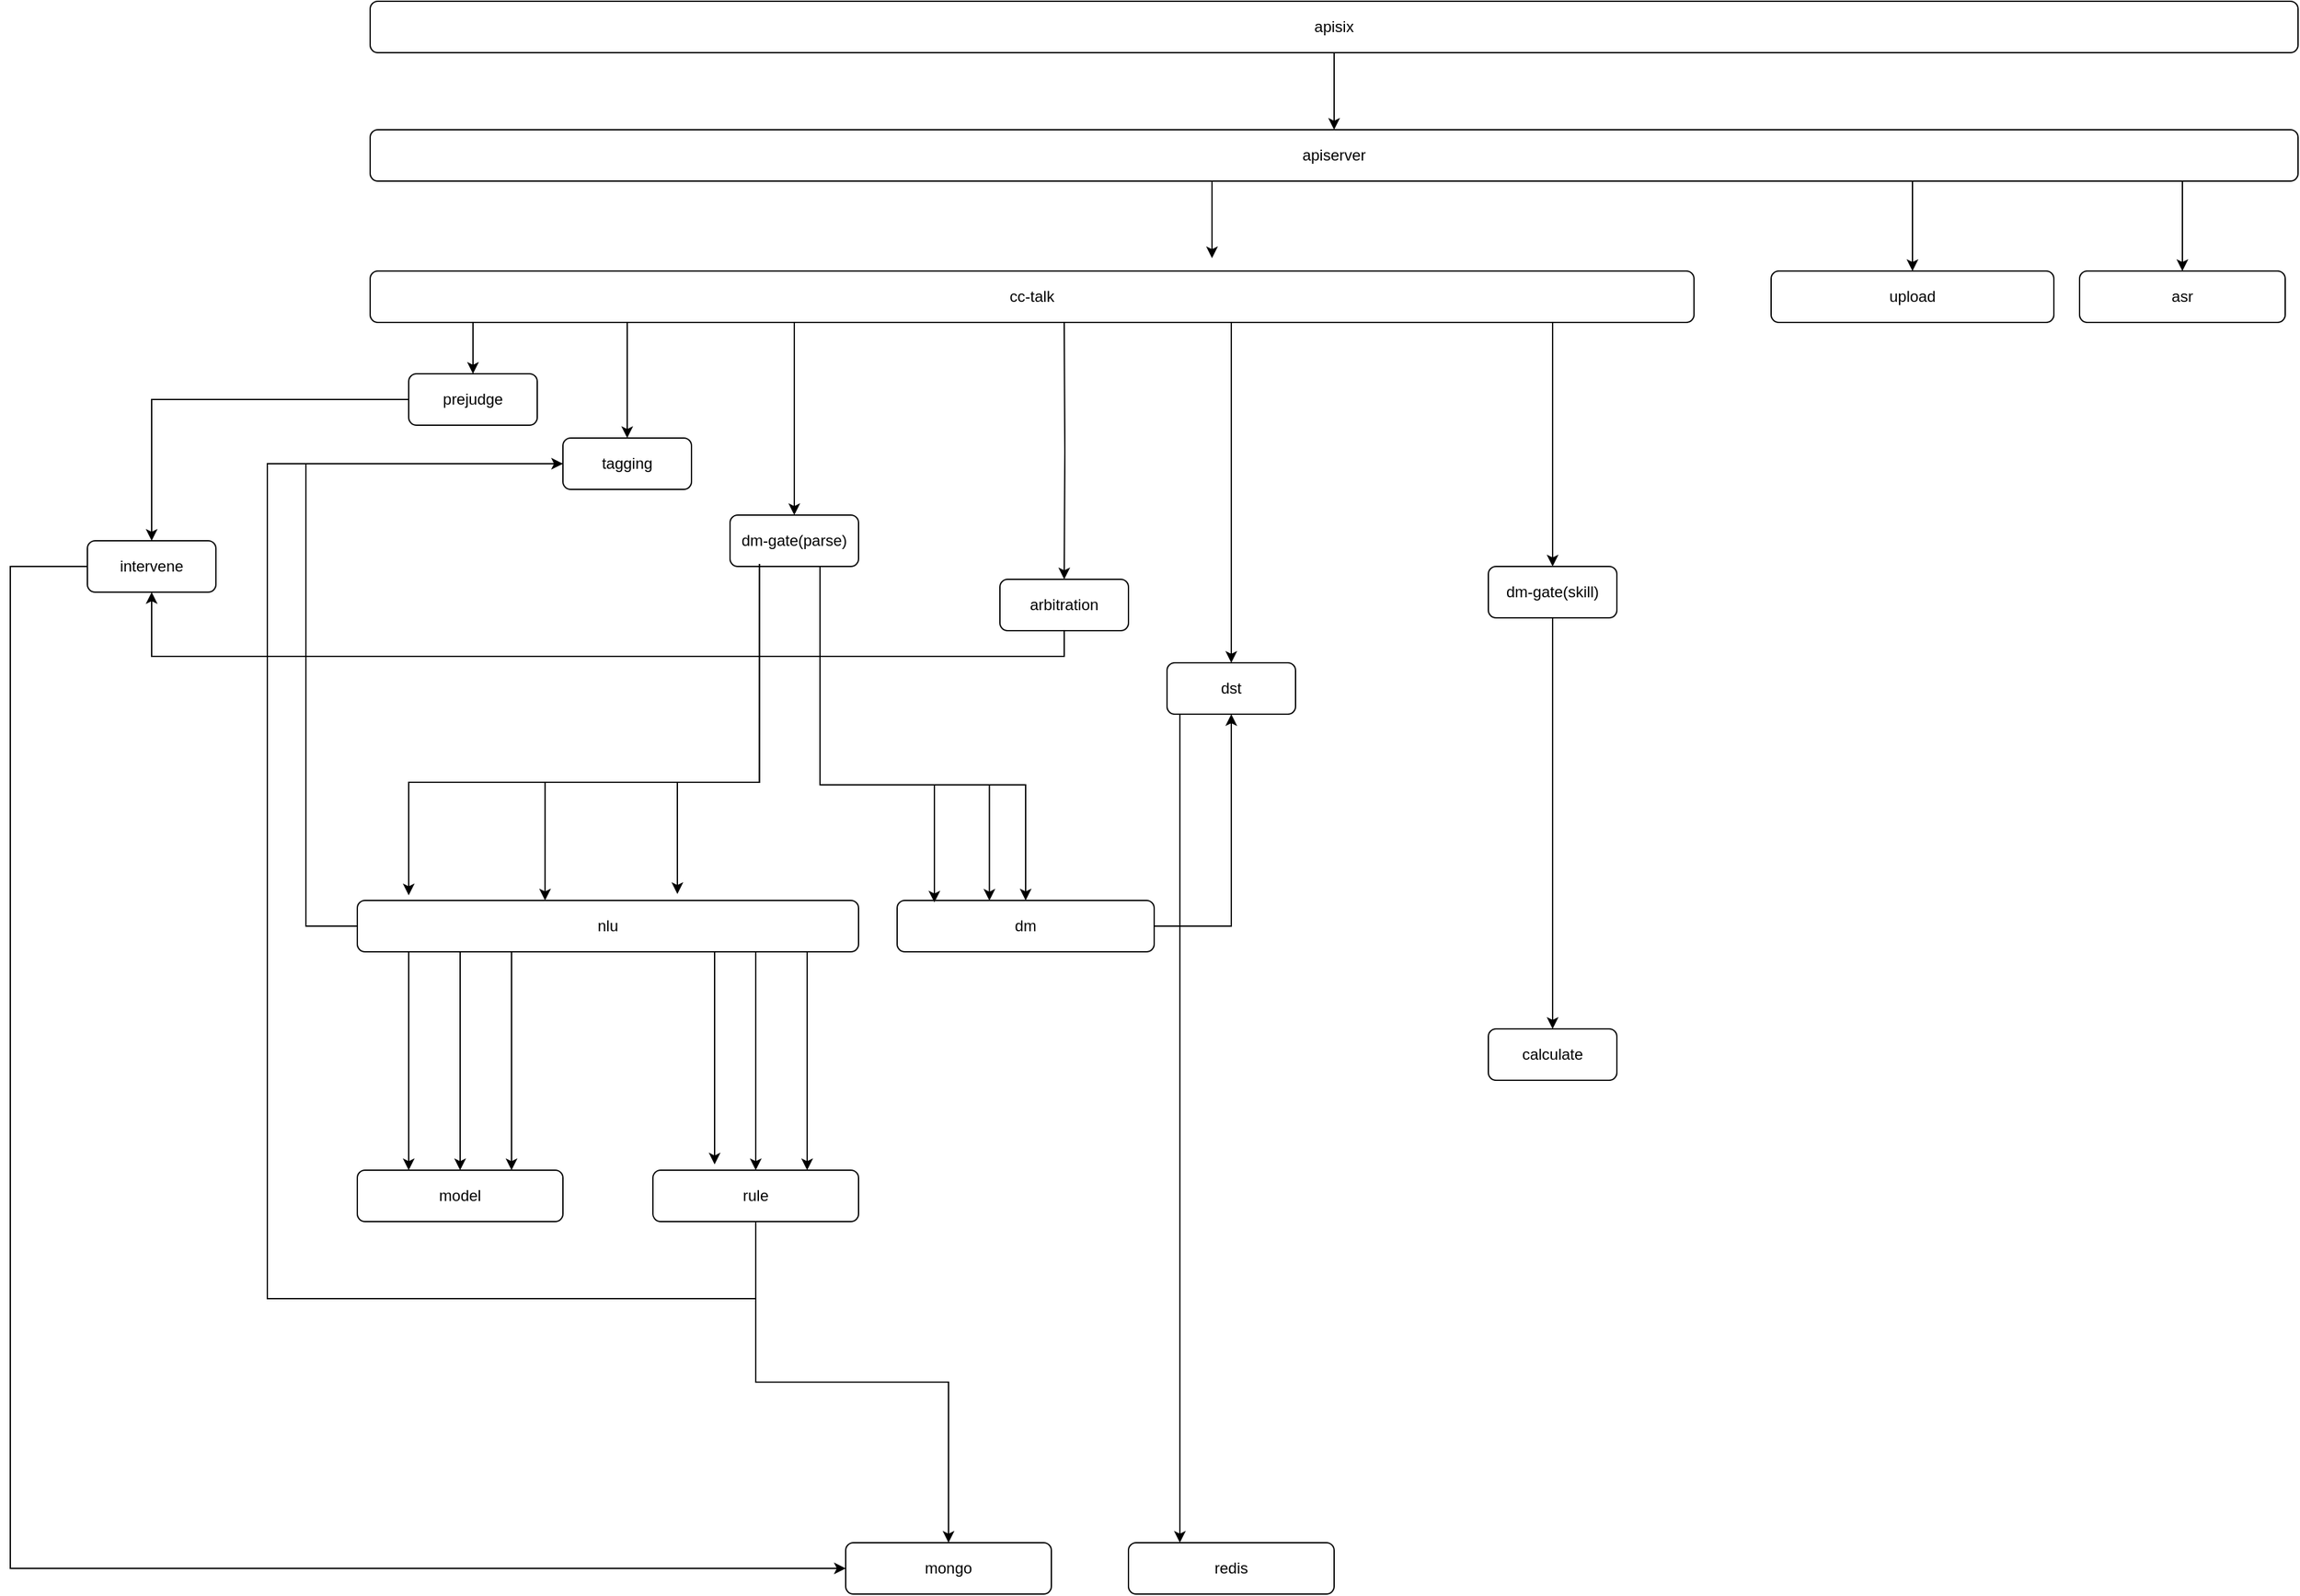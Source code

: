 <mxfile version="24.2.1" type="github">
  <diagram name="第 1 页" id="iETWQEZDQmNM6iryeSqC">
    <mxGraphModel dx="2876" dy="1087" grid="1" gridSize="10" guides="1" tooltips="1" connect="1" arrows="1" fold="1" page="1" pageScale="1" pageWidth="827" pageHeight="1169" math="0" shadow="0">
      <root>
        <mxCell id="0" />
        <mxCell id="1" parent="0" />
        <mxCell id="LccmeJerp7SuD0C8KK6X-52" style="edgeStyle=orthogonalEdgeStyle;rounded=0;orthogonalLoop=1;jettySize=auto;html=1;" edge="1" parent="1" source="LccmeJerp7SuD0C8KK6X-1">
          <mxGeometry relative="1" as="geometry">
            <mxPoint x="665" y="230" as="targetPoint" />
            <Array as="points">
              <mxPoint x="665" y="190" />
              <mxPoint x="665" y="190" />
            </Array>
          </mxGeometry>
        </mxCell>
        <mxCell id="LccmeJerp7SuD0C8KK6X-60" style="edgeStyle=orthogonalEdgeStyle;rounded=0;orthogonalLoop=1;jettySize=auto;html=1;entryX=0.5;entryY=0;entryDx=0;entryDy=0;" edge="1" parent="1" source="LccmeJerp7SuD0C8KK6X-1" target="LccmeJerp7SuD0C8KK6X-4">
          <mxGeometry relative="1" as="geometry">
            <Array as="points">
              <mxPoint x="1210" y="190" />
              <mxPoint x="1210" y="190" />
            </Array>
          </mxGeometry>
        </mxCell>
        <mxCell id="LccmeJerp7SuD0C8KK6X-62" style="edgeStyle=orthogonalEdgeStyle;rounded=0;orthogonalLoop=1;jettySize=auto;html=1;entryX=0.5;entryY=0;entryDx=0;entryDy=0;" edge="1" parent="1" source="LccmeJerp7SuD0C8KK6X-1" target="LccmeJerp7SuD0C8KK6X-61">
          <mxGeometry relative="1" as="geometry">
            <Array as="points">
              <mxPoint x="1420" y="190" />
              <mxPoint x="1420" y="190" />
            </Array>
          </mxGeometry>
        </mxCell>
        <mxCell id="LccmeJerp7SuD0C8KK6X-1" value="apiserver" style="rounded=1;whiteSpace=wrap;html=1;" vertex="1" parent="1">
          <mxGeometry x="10" y="130" width="1500" height="40" as="geometry" />
        </mxCell>
        <mxCell id="LccmeJerp7SuD0C8KK6X-51" style="edgeStyle=orthogonalEdgeStyle;rounded=0;orthogonalLoop=1;jettySize=auto;html=1;entryX=0.5;entryY=0;entryDx=0;entryDy=0;" edge="1" parent="1" source="LccmeJerp7SuD0C8KK6X-2" target="LccmeJerp7SuD0C8KK6X-1">
          <mxGeometry relative="1" as="geometry" />
        </mxCell>
        <mxCell id="LccmeJerp7SuD0C8KK6X-2" value="apisix" style="rounded=1;whiteSpace=wrap;html=1;" vertex="1" parent="1">
          <mxGeometry x="10" y="30" width="1500" height="40" as="geometry" />
        </mxCell>
        <mxCell id="LccmeJerp7SuD0C8KK6X-19" style="edgeStyle=orthogonalEdgeStyle;rounded=0;orthogonalLoop=1;jettySize=auto;html=1;entryX=0.5;entryY=0;entryDx=0;entryDy=0;exitX=0.073;exitY=1;exitDx=0;exitDy=0;exitPerimeter=0;" edge="1" parent="1" source="LccmeJerp7SuD0C8KK6X-3" target="LccmeJerp7SuD0C8KK6X-5">
          <mxGeometry relative="1" as="geometry">
            <Array as="points">
              <mxPoint x="90" y="280" />
            </Array>
          </mxGeometry>
        </mxCell>
        <mxCell id="LccmeJerp7SuD0C8KK6X-20" style="edgeStyle=orthogonalEdgeStyle;rounded=0;orthogonalLoop=1;jettySize=auto;html=1;entryX=0.5;entryY=0;entryDx=0;entryDy=0;" edge="1" parent="1" source="LccmeJerp7SuD0C8KK6X-3" target="LccmeJerp7SuD0C8KK6X-6">
          <mxGeometry relative="1" as="geometry">
            <Array as="points">
              <mxPoint x="340" y="400" />
              <mxPoint x="340" y="400" />
            </Array>
          </mxGeometry>
        </mxCell>
        <mxCell id="LccmeJerp7SuD0C8KK6X-25" style="edgeStyle=orthogonalEdgeStyle;rounded=0;orthogonalLoop=1;jettySize=auto;html=1;entryX=0.5;entryY=0;entryDx=0;entryDy=0;" edge="1" parent="1" target="LccmeJerp7SuD0C8KK6X-23">
          <mxGeometry relative="1" as="geometry">
            <mxPoint x="930" y="280" as="sourcePoint" />
            <Array as="points">
              <mxPoint x="930" y="320" />
              <mxPoint x="930" y="320" />
            </Array>
          </mxGeometry>
        </mxCell>
        <mxCell id="LccmeJerp7SuD0C8KK6X-31" style="edgeStyle=orthogonalEdgeStyle;rounded=0;orthogonalLoop=1;jettySize=auto;html=1;entryX=0.5;entryY=0;entryDx=0;entryDy=0;" edge="1" parent="1" source="LccmeJerp7SuD0C8KK6X-3" target="LccmeJerp7SuD0C8KK6X-30">
          <mxGeometry relative="1" as="geometry">
            <Array as="points">
              <mxPoint x="210" y="310" />
              <mxPoint x="210" y="310" />
            </Array>
          </mxGeometry>
        </mxCell>
        <mxCell id="LccmeJerp7SuD0C8KK6X-48" style="edgeStyle=orthogonalEdgeStyle;rounded=0;orthogonalLoop=1;jettySize=auto;html=1;entryX=0.5;entryY=0;entryDx=0;entryDy=0;" edge="1" parent="1" source="LccmeJerp7SuD0C8KK6X-3" target="LccmeJerp7SuD0C8KK6X-8">
          <mxGeometry relative="1" as="geometry">
            <Array as="points">
              <mxPoint x="680" y="340" />
              <mxPoint x="680" y="340" />
            </Array>
          </mxGeometry>
        </mxCell>
        <mxCell id="LccmeJerp7SuD0C8KK6X-49" style="edgeStyle=orthogonalEdgeStyle;rounded=0;orthogonalLoop=1;jettySize=auto;html=1;entryX=0.5;entryY=0;entryDx=0;entryDy=0;" edge="1" parent="1" target="LccmeJerp7SuD0C8KK6X-7">
          <mxGeometry relative="1" as="geometry">
            <mxPoint x="550" y="280" as="sourcePoint" />
          </mxGeometry>
        </mxCell>
        <mxCell id="LccmeJerp7SuD0C8KK6X-3" value="cc-talk" style="rounded=1;whiteSpace=wrap;html=1;" vertex="1" parent="1">
          <mxGeometry x="10" y="240" width="1030" height="40" as="geometry" />
        </mxCell>
        <mxCell id="LccmeJerp7SuD0C8KK6X-4" value="upload" style="rounded=1;whiteSpace=wrap;html=1;" vertex="1" parent="1">
          <mxGeometry x="1100" y="240" width="220" height="40" as="geometry" />
        </mxCell>
        <mxCell id="LccmeJerp7SuD0C8KK6X-54" style="edgeStyle=orthogonalEdgeStyle;rounded=0;orthogonalLoop=1;jettySize=auto;html=1;entryX=0.5;entryY=0;entryDx=0;entryDy=0;" edge="1" parent="1" source="LccmeJerp7SuD0C8KK6X-5" target="LccmeJerp7SuD0C8KK6X-53">
          <mxGeometry relative="1" as="geometry" />
        </mxCell>
        <mxCell id="LccmeJerp7SuD0C8KK6X-5" value="prejudge" style="rounded=1;whiteSpace=wrap;html=1;" vertex="1" parent="1">
          <mxGeometry x="40" y="320" width="100" height="40" as="geometry" />
        </mxCell>
        <mxCell id="LccmeJerp7SuD0C8KK6X-59" style="edgeStyle=orthogonalEdgeStyle;rounded=0;orthogonalLoop=1;jettySize=auto;html=1;entryX=0.5;entryY=0;entryDx=0;entryDy=0;" edge="1" parent="1" source="LccmeJerp7SuD0C8KK6X-6" target="LccmeJerp7SuD0C8KK6X-17">
          <mxGeometry relative="1" as="geometry">
            <Array as="points">
              <mxPoint x="360" y="640" />
              <mxPoint x="520" y="640" />
            </Array>
          </mxGeometry>
        </mxCell>
        <mxCell id="LccmeJerp7SuD0C8KK6X-6" value="dm-gate(parse)" style="rounded=1;whiteSpace=wrap;html=1;" vertex="1" parent="1">
          <mxGeometry x="290" y="430" width="100" height="40" as="geometry" />
        </mxCell>
        <mxCell id="LccmeJerp7SuD0C8KK6X-55" style="edgeStyle=orthogonalEdgeStyle;rounded=0;orthogonalLoop=1;jettySize=auto;html=1;entryX=0.5;entryY=1;entryDx=0;entryDy=0;" edge="1" parent="1" source="LccmeJerp7SuD0C8KK6X-7" target="LccmeJerp7SuD0C8KK6X-53">
          <mxGeometry relative="1" as="geometry">
            <Array as="points">
              <mxPoint x="550" y="540" />
              <mxPoint x="-160" y="540" />
            </Array>
          </mxGeometry>
        </mxCell>
        <mxCell id="LccmeJerp7SuD0C8KK6X-7" value="arbitration" style="rounded=1;whiteSpace=wrap;html=1;" vertex="1" parent="1">
          <mxGeometry x="500" y="480" width="100" height="40" as="geometry" />
        </mxCell>
        <mxCell id="LccmeJerp7SuD0C8KK6X-46" style="edgeStyle=orthogonalEdgeStyle;rounded=0;orthogonalLoop=1;jettySize=auto;html=1;entryX=0.25;entryY=0;entryDx=0;entryDy=0;" edge="1" parent="1" source="LccmeJerp7SuD0C8KK6X-8" target="LccmeJerp7SuD0C8KK6X-44">
          <mxGeometry relative="1" as="geometry">
            <Array as="points">
              <mxPoint x="640" y="770" />
              <mxPoint x="640" y="770" />
            </Array>
          </mxGeometry>
        </mxCell>
        <mxCell id="LccmeJerp7SuD0C8KK6X-8" value="dst" style="rounded=1;whiteSpace=wrap;html=1;" vertex="1" parent="1">
          <mxGeometry x="630" y="545" width="100" height="40" as="geometry" />
        </mxCell>
        <mxCell id="LccmeJerp7SuD0C8KK6X-32" style="edgeStyle=orthogonalEdgeStyle;rounded=0;orthogonalLoop=1;jettySize=auto;html=1;entryX=0.25;entryY=0;entryDx=0;entryDy=0;" edge="1" parent="1" source="LccmeJerp7SuD0C8KK6X-9" target="LccmeJerp7SuD0C8KK6X-28">
          <mxGeometry relative="1" as="geometry">
            <Array as="points">
              <mxPoint x="40" y="810" />
              <mxPoint x="40" y="810" />
            </Array>
          </mxGeometry>
        </mxCell>
        <mxCell id="LccmeJerp7SuD0C8KK6X-33" style="edgeStyle=orthogonalEdgeStyle;rounded=0;orthogonalLoop=1;jettySize=auto;html=1;entryX=0.5;entryY=0;entryDx=0;entryDy=0;" edge="1" parent="1" source="LccmeJerp7SuD0C8KK6X-9" target="LccmeJerp7SuD0C8KK6X-28">
          <mxGeometry relative="1" as="geometry">
            <Array as="points">
              <mxPoint x="80" y="820" />
              <mxPoint x="80" y="820" />
            </Array>
          </mxGeometry>
        </mxCell>
        <mxCell id="LccmeJerp7SuD0C8KK6X-34" style="edgeStyle=orthogonalEdgeStyle;rounded=0;orthogonalLoop=1;jettySize=auto;html=1;entryX=0.75;entryY=0;entryDx=0;entryDy=0;" edge="1" parent="1" source="LccmeJerp7SuD0C8KK6X-9" target="LccmeJerp7SuD0C8KK6X-28">
          <mxGeometry relative="1" as="geometry">
            <Array as="points">
              <mxPoint x="120" y="810" />
              <mxPoint x="120" y="810" />
            </Array>
          </mxGeometry>
        </mxCell>
        <mxCell id="LccmeJerp7SuD0C8KK6X-36" style="edgeStyle=orthogonalEdgeStyle;rounded=0;orthogonalLoop=1;jettySize=auto;html=1;entryX=0.5;entryY=0;entryDx=0;entryDy=0;" edge="1" parent="1" source="LccmeJerp7SuD0C8KK6X-9" target="LccmeJerp7SuD0C8KK6X-29">
          <mxGeometry relative="1" as="geometry">
            <Array as="points">
              <mxPoint x="310" y="810" />
              <mxPoint x="310" y="810" />
            </Array>
          </mxGeometry>
        </mxCell>
        <mxCell id="LccmeJerp7SuD0C8KK6X-37" style="edgeStyle=orthogonalEdgeStyle;rounded=0;orthogonalLoop=1;jettySize=auto;html=1;entryX=0.75;entryY=0;entryDx=0;entryDy=0;" edge="1" parent="1" source="LccmeJerp7SuD0C8KK6X-9" target="LccmeJerp7SuD0C8KK6X-29">
          <mxGeometry relative="1" as="geometry">
            <Array as="points">
              <mxPoint x="350" y="820" />
              <mxPoint x="350" y="820" />
            </Array>
          </mxGeometry>
        </mxCell>
        <mxCell id="LccmeJerp7SuD0C8KK6X-39" style="edgeStyle=orthogonalEdgeStyle;rounded=0;orthogonalLoop=1;jettySize=auto;html=1;entryX=0.5;entryY=1;entryDx=0;entryDy=0;" edge="1" parent="1" source="LccmeJerp7SuD0C8KK6X-9" target="LccmeJerp7SuD0C8KK6X-30">
          <mxGeometry relative="1" as="geometry">
            <Array as="points">
              <mxPoint x="-40" y="750" />
              <mxPoint x="-40" y="390" />
              <mxPoint x="210" y="390" />
            </Array>
          </mxGeometry>
        </mxCell>
        <mxCell id="LccmeJerp7SuD0C8KK6X-9" value="nlu" style="rounded=1;whiteSpace=wrap;html=1;" vertex="1" parent="1">
          <mxGeometry y="730" width="390" height="40" as="geometry" />
        </mxCell>
        <mxCell id="LccmeJerp7SuD0C8KK6X-10" style="edgeStyle=orthogonalEdgeStyle;rounded=0;orthogonalLoop=1;jettySize=auto;html=1;entryX=0.444;entryY=0.05;entryDx=0;entryDy=0;entryPerimeter=0;" edge="1" parent="1">
          <mxGeometry relative="1" as="geometry">
            <mxPoint x="312.92" y="468" as="sourcePoint" />
            <mxPoint x="146.08" y="730" as="targetPoint" />
            <Array as="points">
              <mxPoint x="312.92" y="638" />
              <mxPoint x="145.92" y="638" />
            </Array>
          </mxGeometry>
        </mxCell>
        <mxCell id="LccmeJerp7SuD0C8KK6X-15" style="edgeStyle=orthogonalEdgeStyle;rounded=0;orthogonalLoop=1;jettySize=auto;html=1;entryX=0.172;entryY=-0.05;entryDx=0;entryDy=0;entryPerimeter=0;" edge="1" parent="1">
          <mxGeometry relative="1" as="geometry">
            <mxPoint x="312.92" y="468" as="sourcePoint" />
            <mxPoint x="40.0" y="726.0" as="targetPoint" />
            <Array as="points">
              <mxPoint x="312.92" y="638" />
              <mxPoint x="39.92" y="638" />
            </Array>
          </mxGeometry>
        </mxCell>
        <mxCell id="LccmeJerp7SuD0C8KK6X-16" style="edgeStyle=orthogonalEdgeStyle;rounded=0;orthogonalLoop=1;jettySize=auto;html=1;entryX=0.708;entryY=-0.075;entryDx=0;entryDy=0;entryPerimeter=0;" edge="1" parent="1">
          <mxGeometry relative="1" as="geometry">
            <mxPoint x="312.92" y="468" as="sourcePoint" />
            <mxPoint x="249.04" y="725" as="targetPoint" />
            <Array as="points">
              <mxPoint x="312.92" y="638" />
              <mxPoint x="248.92" y="638" />
            </Array>
          </mxGeometry>
        </mxCell>
        <mxCell id="LccmeJerp7SuD0C8KK6X-40" style="edgeStyle=orthogonalEdgeStyle;rounded=0;orthogonalLoop=1;jettySize=auto;html=1;entryX=0.5;entryY=1;entryDx=0;entryDy=0;" edge="1" parent="1" source="LccmeJerp7SuD0C8KK6X-17" target="LccmeJerp7SuD0C8KK6X-8">
          <mxGeometry relative="1" as="geometry" />
        </mxCell>
        <mxCell id="LccmeJerp7SuD0C8KK6X-17" value="dm" style="rounded=1;whiteSpace=wrap;html=1;" vertex="1" parent="1">
          <mxGeometry x="420" y="730" width="200" height="40" as="geometry" />
        </mxCell>
        <mxCell id="LccmeJerp7SuD0C8KK6X-27" style="edgeStyle=orthogonalEdgeStyle;rounded=0;orthogonalLoop=1;jettySize=auto;html=1;" edge="1" parent="1" source="LccmeJerp7SuD0C8KK6X-23" target="LccmeJerp7SuD0C8KK6X-26">
          <mxGeometry relative="1" as="geometry" />
        </mxCell>
        <mxCell id="LccmeJerp7SuD0C8KK6X-23" value="dm-gate(skill)" style="rounded=1;whiteSpace=wrap;html=1;" vertex="1" parent="1">
          <mxGeometry x="880" y="470" width="100" height="40" as="geometry" />
        </mxCell>
        <mxCell id="LccmeJerp7SuD0C8KK6X-26" value="calculate" style="rounded=1;whiteSpace=wrap;html=1;" vertex="1" parent="1">
          <mxGeometry x="880" y="830" width="100" height="40" as="geometry" />
        </mxCell>
        <mxCell id="LccmeJerp7SuD0C8KK6X-28" value="model" style="rounded=1;whiteSpace=wrap;html=1;" vertex="1" parent="1">
          <mxGeometry y="940" width="160" height="40" as="geometry" />
        </mxCell>
        <mxCell id="LccmeJerp7SuD0C8KK6X-38" style="edgeStyle=orthogonalEdgeStyle;rounded=0;orthogonalLoop=1;jettySize=auto;html=1;entryX=0;entryY=0.5;entryDx=0;entryDy=0;" edge="1" parent="1" source="LccmeJerp7SuD0C8KK6X-29" target="LccmeJerp7SuD0C8KK6X-30">
          <mxGeometry relative="1" as="geometry">
            <Array as="points">
              <mxPoint x="310" y="1040" />
              <mxPoint x="-70" y="1040" />
              <mxPoint x="-70" y="390" />
            </Array>
          </mxGeometry>
        </mxCell>
        <mxCell id="LccmeJerp7SuD0C8KK6X-43" style="edgeStyle=orthogonalEdgeStyle;rounded=0;orthogonalLoop=1;jettySize=auto;html=1;entryX=0.5;entryY=0;entryDx=0;entryDy=0;" edge="1" parent="1" source="LccmeJerp7SuD0C8KK6X-29" target="LccmeJerp7SuD0C8KK6X-41">
          <mxGeometry relative="1" as="geometry" />
        </mxCell>
        <mxCell id="LccmeJerp7SuD0C8KK6X-29" value="rule" style="rounded=1;whiteSpace=wrap;html=1;" vertex="1" parent="1">
          <mxGeometry x="230" y="940" width="160" height="40" as="geometry" />
        </mxCell>
        <mxCell id="LccmeJerp7SuD0C8KK6X-30" value="tagging" style="rounded=1;whiteSpace=wrap;html=1;" vertex="1" parent="1">
          <mxGeometry x="160" y="370" width="100" height="40" as="geometry" />
        </mxCell>
        <mxCell id="LccmeJerp7SuD0C8KK6X-35" style="edgeStyle=orthogonalEdgeStyle;rounded=0;orthogonalLoop=1;jettySize=auto;html=1;entryX=0.3;entryY=-0.112;entryDx=0;entryDy=0;entryPerimeter=0;" edge="1" parent="1" source="LccmeJerp7SuD0C8KK6X-9" target="LccmeJerp7SuD0C8KK6X-29">
          <mxGeometry relative="1" as="geometry">
            <Array as="points">
              <mxPoint x="278" y="820" />
              <mxPoint x="278" y="820" />
            </Array>
          </mxGeometry>
        </mxCell>
        <mxCell id="LccmeJerp7SuD0C8KK6X-41" value="mongo" style="rounded=1;whiteSpace=wrap;html=1;" vertex="1" parent="1">
          <mxGeometry x="380" y="1230" width="160" height="40" as="geometry" />
        </mxCell>
        <mxCell id="LccmeJerp7SuD0C8KK6X-44" value="redis" style="rounded=1;whiteSpace=wrap;html=1;" vertex="1" parent="1">
          <mxGeometry x="600" y="1230" width="160" height="40" as="geometry" />
        </mxCell>
        <mxCell id="LccmeJerp7SuD0C8KK6X-56" style="edgeStyle=orthogonalEdgeStyle;rounded=0;orthogonalLoop=1;jettySize=auto;html=1;entryX=0;entryY=0.5;entryDx=0;entryDy=0;" edge="1" parent="1" source="LccmeJerp7SuD0C8KK6X-53" target="LccmeJerp7SuD0C8KK6X-41">
          <mxGeometry relative="1" as="geometry">
            <Array as="points">
              <mxPoint x="-270" y="470" />
              <mxPoint x="-270" y="1250" />
            </Array>
          </mxGeometry>
        </mxCell>
        <mxCell id="LccmeJerp7SuD0C8KK6X-53" value="intervene" style="rounded=1;whiteSpace=wrap;html=1;" vertex="1" parent="1">
          <mxGeometry x="-210" y="450" width="100" height="40" as="geometry" />
        </mxCell>
        <mxCell id="LccmeJerp7SuD0C8KK6X-57" style="edgeStyle=orthogonalEdgeStyle;rounded=0;orthogonalLoop=1;jettySize=auto;html=1;entryX=0.145;entryY=0.039;entryDx=0;entryDy=0;entryPerimeter=0;" edge="1" parent="1" source="LccmeJerp7SuD0C8KK6X-6" target="LccmeJerp7SuD0C8KK6X-17">
          <mxGeometry relative="1" as="geometry">
            <Array as="points">
              <mxPoint x="360" y="640" />
              <mxPoint x="449" y="640" />
            </Array>
          </mxGeometry>
        </mxCell>
        <mxCell id="LccmeJerp7SuD0C8KK6X-58" style="edgeStyle=orthogonalEdgeStyle;rounded=0;orthogonalLoop=1;jettySize=auto;html=1;entryX=0.359;entryY=0.004;entryDx=0;entryDy=0;entryPerimeter=0;" edge="1" parent="1" source="LccmeJerp7SuD0C8KK6X-6" target="LccmeJerp7SuD0C8KK6X-17">
          <mxGeometry relative="1" as="geometry">
            <Array as="points">
              <mxPoint x="360" y="640" />
              <mxPoint x="492" y="640" />
            </Array>
          </mxGeometry>
        </mxCell>
        <mxCell id="LccmeJerp7SuD0C8KK6X-61" value="asr" style="rounded=1;whiteSpace=wrap;html=1;" vertex="1" parent="1">
          <mxGeometry x="1340" y="240" width="160" height="40" as="geometry" />
        </mxCell>
      </root>
    </mxGraphModel>
  </diagram>
</mxfile>
